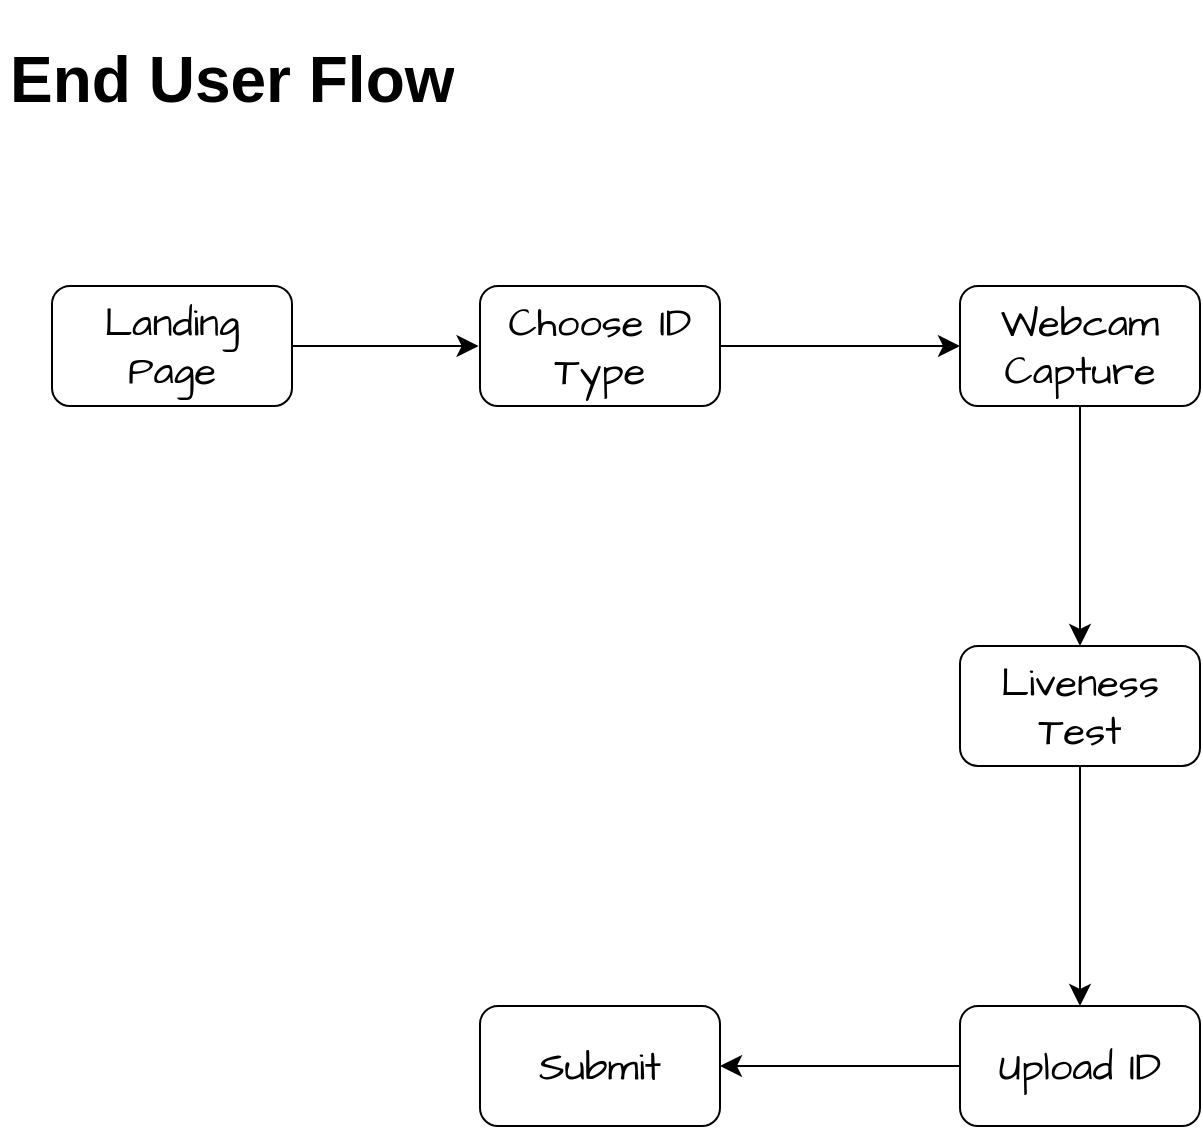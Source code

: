 <mxfile version="20.8.16" type="device" pages="2"><diagram name="End User" id="Qyc--iaGHAh5-Ae4AnMX"><mxGraphModel dx="819" dy="547" grid="0" gridSize="10" guides="1" tooltips="1" connect="1" arrows="1" fold="1" page="1" pageScale="1" pageWidth="827" pageHeight="1169" math="0" shadow="0"><root><mxCell id="0"/><mxCell id="1" parent="0"/><mxCell id="5YdmAKAY92270cyozKU5-1" value="&lt;h1&gt;End User Flow&lt;/h1&gt;" style="text;html=1;strokeColor=none;fillColor=none;spacing=5;spacingTop=-20;whiteSpace=wrap;overflow=hidden;rounded=0;fontSize=16;" parent="1" vertex="1"><mxGeometry x="24" y="223" width="365" height="54" as="geometry"/></mxCell><mxCell id="y6qt0Vv7injJJmx0EpVG-2" style="edgeStyle=none;curved=1;rounded=0;orthogonalLoop=1;jettySize=auto;html=1;fontSize=12;startSize=8;endSize=8;" edge="1" parent="1" source="y6qt0Vv7injJJmx0EpVG-1"><mxGeometry relative="1" as="geometry"><mxPoint x="263.286" y="386" as="targetPoint"/></mxGeometry></mxCell><mxCell id="y6qt0Vv7injJJmx0EpVG-1" value="Landing Page" style="rounded=1;whiteSpace=wrap;html=1;hachureGap=4;fontFamily=Architects Daughter;fontSource=https%3A%2F%2Ffonts.googleapis.com%2Fcss%3Ffamily%3DArchitects%2BDaughter;fontSize=20;" vertex="1" parent="1"><mxGeometry x="50" y="356" width="120" height="60" as="geometry"/></mxCell><mxCell id="y6qt0Vv7injJJmx0EpVG-5" value="" style="edgeStyle=none;curved=1;rounded=0;orthogonalLoop=1;jettySize=auto;html=1;fontSize=12;startSize=8;endSize=8;" edge="1" parent="1" source="y6qt0Vv7injJJmx0EpVG-3" target="y6qt0Vv7injJJmx0EpVG-4"><mxGeometry relative="1" as="geometry"/></mxCell><mxCell id="y6qt0Vv7injJJmx0EpVG-3" value="Choose ID Type" style="rounded=1;whiteSpace=wrap;html=1;hachureGap=4;fontFamily=Architects Daughter;fontSource=https%3A%2F%2Ffonts.googleapis.com%2Fcss%3Ffamily%3DArchitects%2BDaughter;fontSize=20;" vertex="1" parent="1"><mxGeometry x="264" y="356" width="120" height="60" as="geometry"/></mxCell><mxCell id="y6qt0Vv7injJJmx0EpVG-7" value="" style="edgeStyle=none;curved=1;rounded=0;orthogonalLoop=1;jettySize=auto;html=1;fontSize=12;startSize=8;endSize=8;" edge="1" parent="1" source="y6qt0Vv7injJJmx0EpVG-4" target="y6qt0Vv7injJJmx0EpVG-6"><mxGeometry relative="1" as="geometry"/></mxCell><mxCell id="y6qt0Vv7injJJmx0EpVG-4" value="Webcam Capture" style="whiteSpace=wrap;html=1;fontSize=20;fontFamily=Architects Daughter;rounded=1;hachureGap=4;fontSource=https%3A%2F%2Ffonts.googleapis.com%2Fcss%3Ffamily%3DArchitects%2BDaughter;" vertex="1" parent="1"><mxGeometry x="504" y="356" width="120" height="60" as="geometry"/></mxCell><mxCell id="y6qt0Vv7injJJmx0EpVG-9" value="" style="edgeStyle=none;curved=1;rounded=0;orthogonalLoop=1;jettySize=auto;html=1;fontSize=12;startSize=8;endSize=8;" edge="1" parent="1" source="y6qt0Vv7injJJmx0EpVG-6" target="y6qt0Vv7injJJmx0EpVG-8"><mxGeometry relative="1" as="geometry"/></mxCell><mxCell id="y6qt0Vv7injJJmx0EpVG-6" value="Liveness Test" style="whiteSpace=wrap;html=1;fontSize=20;fontFamily=Architects Daughter;rounded=1;hachureGap=4;fontSource=https%3A%2F%2Ffonts.googleapis.com%2Fcss%3Ffamily%3DArchitects%2BDaughter;" vertex="1" parent="1"><mxGeometry x="504" y="536" width="120" height="60" as="geometry"/></mxCell><mxCell id="y6qt0Vv7injJJmx0EpVG-11" value="" style="edgeStyle=none;curved=1;rounded=0;orthogonalLoop=1;jettySize=auto;html=1;fontSize=12;startSize=8;endSize=8;" edge="1" parent="1" source="y6qt0Vv7injJJmx0EpVG-8" target="y6qt0Vv7injJJmx0EpVG-10"><mxGeometry relative="1" as="geometry"/></mxCell><mxCell id="y6qt0Vv7injJJmx0EpVG-8" value="Upload ID" style="whiteSpace=wrap;html=1;fontSize=20;fontFamily=Architects Daughter;rounded=1;hachureGap=4;fontSource=https%3A%2F%2Ffonts.googleapis.com%2Fcss%3Ffamily%3DArchitects%2BDaughter;" vertex="1" parent="1"><mxGeometry x="504" y="716" width="120" height="60" as="geometry"/></mxCell><mxCell id="y6qt0Vv7injJJmx0EpVG-10" value="Submit" style="whiteSpace=wrap;html=1;fontSize=20;fontFamily=Architects Daughter;rounded=1;hachureGap=4;fontSource=https%3A%2F%2Ffonts.googleapis.com%2Fcss%3Ffamily%3DArchitects%2BDaughter;" vertex="1" parent="1"><mxGeometry x="264" y="716" width="120" height="60" as="geometry"/></mxCell></root></mxGraphModel></diagram><diagram id="ukZFBgHEVqEfcZx1IrOu" name="Backend"><mxGraphModel dx="2234" dy="1357" grid="0" gridSize="10" guides="1" tooltips="1" connect="1" arrows="1" fold="1" page="0" pageScale="1" pageWidth="827" pageHeight="1169" math="0" shadow="0"><root><mxCell id="0"/><mxCell id="1" parent="0"/><mxCell id="Oh1PyW1WxwDCFq1Ypzxy-7" style="edgeStyle=none;curved=1;rounded=0;orthogonalLoop=1;jettySize=auto;html=1;fontSize=12;startSize=8;endSize=8;" edge="1" parent="1" source="Oh1PyW1WxwDCFq1Ypzxy-1" target="Oh1PyW1WxwDCFq1Ypzxy-6"><mxGeometry relative="1" as="geometry"/></mxCell><mxCell id="Oh1PyW1WxwDCFq1Ypzxy-1" value="" style="sketch=0;points=[[0,0,0],[0.25,0,0],[0.5,0,0],[0.75,0,0],[1,0,0],[0,1,0],[0.25,1,0],[0.5,1,0],[0.75,1,0],[1,1,0],[0,0.25,0],[0,0.5,0],[0,0.75,0],[1,0.25,0],[1,0.5,0],[1,0.75,0]];outlineConnect=0;fontColor=#232F3E;gradientColor=#FF4F8B;gradientDirection=north;fillColor=#BC1356;strokeColor=#ffffff;dashed=0;verticalLabelPosition=bottom;verticalAlign=top;align=center;html=1;fontSize=12;fontStyle=0;aspect=fixed;shape=mxgraph.aws4.resourceIcon;resIcon=mxgraph.aws4.api_gateway;" vertex="1" parent="1"><mxGeometry x="-478" y="148" width="78" height="78" as="geometry"/></mxCell><mxCell id="Oh1PyW1WxwDCFq1Ypzxy-5" style="edgeStyle=none;curved=1;rounded=0;orthogonalLoop=1;jettySize=auto;html=1;entryX=0;entryY=0.5;entryDx=0;entryDy=0;fontSize=12;startSize=8;endSize=8;" edge="1" parent="1" source="Oh1PyW1WxwDCFq1Ypzxy-2" target="Oh1PyW1WxwDCFq1Ypzxy-4"><mxGeometry relative="1" as="geometry"/></mxCell><mxCell id="Oh1PyW1WxwDCFq1Ypzxy-2" value="" style="sketch=0;points=[[0,0,0],[0.25,0,0],[0.5,0,0],[0.75,0,0],[1,0,0],[0,1,0],[0.25,1,0],[0.5,1,0],[0.75,1,0],[1,1,0],[0,0.25,0],[0,0.5,0],[0,0.75,0],[1,0.25,0],[1,0.5,0],[1,0.75,0]];outlineConnect=0;fontColor=#232F3E;gradientColor=#FF4F8B;gradientDirection=north;fillColor=#BC1356;strokeColor=#ffffff;dashed=0;verticalLabelPosition=bottom;verticalAlign=top;align=center;html=1;fontSize=12;fontStyle=0;aspect=fixed;shape=mxgraph.aws4.resourceIcon;resIcon=mxgraph.aws4.sqs;" vertex="1" parent="1"><mxGeometry x="-115" y="146" width="78" height="78" as="geometry"/></mxCell><mxCell id="Oh1PyW1WxwDCFq1Ypzxy-32" style="edgeStyle=none;curved=1;rounded=0;orthogonalLoop=1;jettySize=auto;html=1;exitX=0;exitY=0.75;exitDx=0;exitDy=0;entryX=1;entryY=0.5;entryDx=0;entryDy=0;entryPerimeter=0;fontSize=12;startSize=8;endSize=8;" edge="1" parent="1" source="Oh1PyW1WxwDCFq1Ypzxy-4" target="Oh1PyW1WxwDCFq1Ypzxy-31"><mxGeometry relative="1" as="geometry"/></mxCell><mxCell id="Oh1PyW1WxwDCFq1Ypzxy-4" value="AWS Step Functions workflow" style="points=[[0,0],[0.25,0],[0.5,0],[0.75,0],[1,0],[1,0.25],[1,0.5],[1,0.75],[1,1],[0.75,1],[0.5,1],[0.25,1],[0,1],[0,0.75],[0,0.5],[0,0.25]];outlineConnect=0;gradientColor=none;html=1;whiteSpace=wrap;fontSize=12;fontStyle=0;container=1;pointerEvents=0;collapsible=0;recursiveResize=0;shape=mxgraph.aws4.group;grIcon=mxgraph.aws4.group_aws_step_functions_workflow;strokeColor=#CD2264;fillColor=none;verticalAlign=top;align=left;spacingLeft=30;fontColor=#CD2264;dashed=0;" vertex="1" parent="1"><mxGeometry x="174" y="-394" width="586" height="1161.5" as="geometry"/></mxCell><mxCell id="Oh1PyW1WxwDCFq1Ypzxy-23" style="edgeStyle=none;curved=1;rounded=0;orthogonalLoop=1;jettySize=auto;html=1;exitX=0.5;exitY=1;exitDx=0;exitDy=0;entryX=0.5;entryY=0;entryDx=0;entryDy=0;fontSize=12;startSize=8;endSize=8;" edge="1" parent="Oh1PyW1WxwDCFq1Ypzxy-4" source="Oh1PyW1WxwDCFq1Ypzxy-13" target="Oh1PyW1WxwDCFq1Ypzxy-14"><mxGeometry relative="1" as="geometry"/></mxCell><mxCell id="Oh1PyW1WxwDCFq1Ypzxy-13" value="Get Request Details" style="rounded=1;whiteSpace=wrap;html=1;fontSize=16;" vertex="1" parent="Oh1PyW1WxwDCFq1Ypzxy-4"><mxGeometry x="130" y="43.5" width="120" height="51.5" as="geometry"/></mxCell><mxCell id="Oh1PyW1WxwDCFq1Ypzxy-24" style="edgeStyle=none;curved=1;rounded=0;orthogonalLoop=1;jettySize=auto;html=1;exitX=0.5;exitY=1;exitDx=0;exitDy=0;fontSize=12;startSize=8;endSize=8;" edge="1" parent="Oh1PyW1WxwDCFq1Ypzxy-4" source="Oh1PyW1WxwDCFq1Ypzxy-14" target="Oh1PyW1WxwDCFq1Ypzxy-15"><mxGeometry relative="1" as="geometry"/></mxCell><mxCell id="Oh1PyW1WxwDCFq1Ypzxy-39" style="edgeStyle=orthogonalEdgeStyle;rounded=0;orthogonalLoop=1;jettySize=auto;html=1;exitX=1;exitY=0.5;exitDx=0;exitDy=0;fontSize=12;startSize=8;endSize=8;" edge="1" parent="Oh1PyW1WxwDCFq1Ypzxy-4" source="Oh1PyW1WxwDCFq1Ypzxy-14" target="Oh1PyW1WxwDCFq1Ypzxy-38"><mxGeometry relative="1" as="geometry"/></mxCell><mxCell id="Oh1PyW1WxwDCFq1Ypzxy-14" value="Is Valid?" style="rhombus;whiteSpace=wrap;html=1;fontSize=16;" vertex="1" parent="Oh1PyW1WxwDCFq1Ypzxy-4"><mxGeometry x="150" y="135.5" width="80" height="80" as="geometry"/></mxCell><mxCell id="Oh1PyW1WxwDCFq1Ypzxy-25" style="edgeStyle=none;curved=1;rounded=0;orthogonalLoop=1;jettySize=auto;html=1;entryX=0.5;entryY=0;entryDx=0;entryDy=0;fontSize=12;startSize=8;endSize=8;" edge="1" parent="Oh1PyW1WxwDCFq1Ypzxy-4" source="Oh1PyW1WxwDCFq1Ypzxy-15" target="Oh1PyW1WxwDCFq1Ypzxy-16"><mxGeometry relative="1" as="geometry"/></mxCell><mxCell id="Oh1PyW1WxwDCFq1Ypzxy-15" value="Facial Match" style="rounded=1;whiteSpace=wrap;html=1;fontSize=16;" vertex="1" parent="Oh1PyW1WxwDCFq1Ypzxy-4"><mxGeometry x="130" y="260.5" width="120" height="42.5" as="geometry"/></mxCell><mxCell id="Oh1PyW1WxwDCFq1Ypzxy-26" style="edgeStyle=none;curved=1;rounded=0;orthogonalLoop=1;jettySize=auto;html=1;exitX=0.5;exitY=1;exitDx=0;exitDy=0;entryX=0.5;entryY=0;entryDx=0;entryDy=0;fontSize=12;startSize=8;endSize=8;" edge="1" parent="Oh1PyW1WxwDCFq1Ypzxy-4" source="Oh1PyW1WxwDCFq1Ypzxy-16" target="Oh1PyW1WxwDCFq1Ypzxy-17"><mxGeometry relative="1" as="geometry"/></mxCell><mxCell id="Oh1PyW1WxwDCFq1Ypzxy-40" style="edgeStyle=orthogonalEdgeStyle;rounded=0;orthogonalLoop=1;jettySize=auto;html=1;entryX=0.25;entryY=0;entryDx=0;entryDy=0;fontSize=12;startSize=8;endSize=8;" edge="1" parent="Oh1PyW1WxwDCFq1Ypzxy-4" source="Oh1PyW1WxwDCFq1Ypzxy-16" target="Oh1PyW1WxwDCFq1Ypzxy-38"><mxGeometry relative="1" as="geometry"/></mxCell><mxCell id="Oh1PyW1WxwDCFq1Ypzxy-16" value="Matches?" style="rhombus;whiteSpace=wrap;html=1;fontSize=16;" vertex="1" parent="Oh1PyW1WxwDCFq1Ypzxy-4"><mxGeometry x="150" y="365.5" width="80" height="80" as="geometry"/></mxCell><mxCell id="Oh1PyW1WxwDCFq1Ypzxy-27" style="edgeStyle=none;curved=1;rounded=0;orthogonalLoop=1;jettySize=auto;html=1;exitX=0.5;exitY=1;exitDx=0;exitDy=0;entryX=0.5;entryY=0;entryDx=0;entryDy=0;fontSize=12;startSize=8;endSize=8;" edge="1" parent="Oh1PyW1WxwDCFq1Ypzxy-4" source="Oh1PyW1WxwDCFq1Ypzxy-17" target="Oh1PyW1WxwDCFq1Ypzxy-18"><mxGeometry relative="1" as="geometry"/></mxCell><mxCell id="Oh1PyW1WxwDCFq1Ypzxy-17" value="Extract ID Details" style="rounded=1;whiteSpace=wrap;html=1;fontSize=16;" vertex="1" parent="Oh1PyW1WxwDCFq1Ypzxy-4"><mxGeometry x="130" y="503.5" width="120" height="60" as="geometry"/></mxCell><mxCell id="Oh1PyW1WxwDCFq1Ypzxy-28" style="edgeStyle=none;curved=1;rounded=0;orthogonalLoop=1;jettySize=auto;html=1;exitX=0.5;exitY=1;exitDx=0;exitDy=0;fontSize=12;startSize=8;endSize=8;" edge="1" parent="Oh1PyW1WxwDCFq1Ypzxy-4" source="Oh1PyW1WxwDCFq1Ypzxy-18" target="Oh1PyW1WxwDCFq1Ypzxy-19"><mxGeometry relative="1" as="geometry"/></mxCell><mxCell id="Oh1PyW1WxwDCFq1Ypzxy-41" style="edgeStyle=orthogonalEdgeStyle;rounded=0;orthogonalLoop=1;jettySize=auto;html=1;entryX=0.5;entryY=1;entryDx=0;entryDy=0;fontSize=12;startSize=8;endSize=8;" edge="1" parent="Oh1PyW1WxwDCFq1Ypzxy-4" source="Oh1PyW1WxwDCFq1Ypzxy-18" target="Oh1PyW1WxwDCFq1Ypzxy-38"><mxGeometry relative="1" as="geometry"/></mxCell><mxCell id="Oh1PyW1WxwDCFq1Ypzxy-18" value="Details Extractable?" style="rhombus;whiteSpace=wrap;html=1;fontSize=16;" vertex="1" parent="Oh1PyW1WxwDCFq1Ypzxy-4"><mxGeometry x="123" y="621.5" width="131" height="80" as="geometry"/></mxCell><mxCell id="Oh1PyW1WxwDCFq1Ypzxy-29" style="edgeStyle=none;curved=1;rounded=0;orthogonalLoop=1;jettySize=auto;html=1;exitX=0.5;exitY=1;exitDx=0;exitDy=0;entryX=0.5;entryY=0;entryDx=0;entryDy=0;fontSize=12;startSize=8;endSize=8;" edge="1" parent="Oh1PyW1WxwDCFq1Ypzxy-4" source="Oh1PyW1WxwDCFq1Ypzxy-19" target="Oh1PyW1WxwDCFq1Ypzxy-20"><mxGeometry relative="1" as="geometry"/></mxCell><mxCell id="Oh1PyW1WxwDCFq1Ypzxy-19" value="Validate Details" style="rounded=1;whiteSpace=wrap;html=1;fontSize=16;" vertex="1" parent="Oh1PyW1WxwDCFq1Ypzxy-4"><mxGeometry x="128.5" y="766.5" width="120" height="60" as="geometry"/></mxCell><mxCell id="Oh1PyW1WxwDCFq1Ypzxy-30" style="edgeStyle=none;curved=1;rounded=0;orthogonalLoop=1;jettySize=auto;html=1;exitX=0.5;exitY=1;exitDx=0;exitDy=0;entryX=0.5;entryY=0;entryDx=0;entryDy=0;fontSize=12;startSize=8;endSize=8;" edge="1" parent="Oh1PyW1WxwDCFq1Ypzxy-4" source="Oh1PyW1WxwDCFq1Ypzxy-20" target="Oh1PyW1WxwDCFq1Ypzxy-22"><mxGeometry relative="1" as="geometry"/></mxCell><mxCell id="Oh1PyW1WxwDCFq1Ypzxy-42" style="edgeStyle=orthogonalEdgeStyle;rounded=0;orthogonalLoop=1;jettySize=auto;html=1;entryX=0.808;entryY=1.017;entryDx=0;entryDy=0;entryPerimeter=0;fontSize=12;startSize=8;endSize=8;" edge="1" parent="Oh1PyW1WxwDCFq1Ypzxy-4" source="Oh1PyW1WxwDCFq1Ypzxy-20" target="Oh1PyW1WxwDCFq1Ypzxy-38"><mxGeometry relative="1" as="geometry"/></mxCell><mxCell id="Oh1PyW1WxwDCFq1Ypzxy-20" value="Valid?" style="rhombus;whiteSpace=wrap;html=1;fontSize=16;" vertex="1" parent="Oh1PyW1WxwDCFq1Ypzxy-4"><mxGeometry x="148.5" y="868.5" width="80" height="80" as="geometry"/></mxCell><mxCell id="Oh1PyW1WxwDCFq1Ypzxy-22" value="Success" style="rounded=1;whiteSpace=wrap;html=1;fontSize=16;fillStyle=solid;fillColor=#60a917;fontColor=#ffffff;strokeColor=#2D7600;" vertex="1" parent="Oh1PyW1WxwDCFq1Ypzxy-4"><mxGeometry x="128.5" y="1012.5" width="120" height="60" as="geometry"/></mxCell><mxCell id="Oh1PyW1WxwDCFq1Ypzxy-38" value="Failure" style="rounded=1;whiteSpace=wrap;html=1;fontSize=16;fillStyle=solid;fillColor=#d80073;fontColor=#ffffff;strokeColor=#A50040;" vertex="1" parent="Oh1PyW1WxwDCFq1Ypzxy-4"><mxGeometry x="383" y="506" width="120" height="60" as="geometry"/></mxCell><mxCell id="Oh1PyW1WxwDCFq1Ypzxy-43" value="No" style="text;html=1;strokeColor=none;fillColor=none;align=center;verticalAlign=middle;whiteSpace=wrap;rounded=0;fontSize=16;" vertex="1" parent="Oh1PyW1WxwDCFq1Ypzxy-4"><mxGeometry x="280" y="136" width="60" height="30" as="geometry"/></mxCell><mxCell id="Oh1PyW1WxwDCFq1Ypzxy-44" value="No" style="text;html=1;strokeColor=none;fillColor=none;align=center;verticalAlign=middle;whiteSpace=wrap;rounded=0;fontSize=16;" vertex="1" parent="Oh1PyW1WxwDCFq1Ypzxy-4"><mxGeometry x="282" y="365.5" width="60" height="30" as="geometry"/></mxCell><mxCell id="Oh1PyW1WxwDCFq1Ypzxy-45" value="No" style="text;html=1;strokeColor=none;fillColor=none;align=center;verticalAlign=middle;whiteSpace=wrap;rounded=0;fontSize=16;" vertex="1" parent="Oh1PyW1WxwDCFq1Ypzxy-4"><mxGeometry x="288" y="621.5" width="60" height="30" as="geometry"/></mxCell><mxCell id="Oh1PyW1WxwDCFq1Ypzxy-46" value="No" style="text;html=1;strokeColor=none;fillColor=none;align=center;verticalAlign=middle;whiteSpace=wrap;rounded=0;fontSize=16;" vertex="1" parent="Oh1PyW1WxwDCFq1Ypzxy-4"><mxGeometry x="294" y="868.5" width="60" height="30" as="geometry"/></mxCell><mxCell id="Oh1PyW1WxwDCFq1Ypzxy-47" value="Yes" style="text;html=1;strokeColor=none;fillColor=none;align=center;verticalAlign=middle;whiteSpace=wrap;rounded=0;fontSize=16;" vertex="1" parent="Oh1PyW1WxwDCFq1Ypzxy-4"><mxGeometry x="207" y="215.5" width="60" height="30" as="geometry"/></mxCell><mxCell id="Oh1PyW1WxwDCFq1Ypzxy-48" value="Yes" style="text;html=1;strokeColor=none;fillColor=none;align=center;verticalAlign=middle;whiteSpace=wrap;rounded=0;fontSize=16;" vertex="1" parent="Oh1PyW1WxwDCFq1Ypzxy-4"><mxGeometry x="205" y="454" width="60" height="30" as="geometry"/></mxCell><mxCell id="Oh1PyW1WxwDCFq1Ypzxy-49" value="Yes" style="text;html=1;strokeColor=none;fillColor=none;align=center;verticalAlign=middle;whiteSpace=wrap;rounded=0;fontSize=16;" vertex="1" parent="Oh1PyW1WxwDCFq1Ypzxy-4"><mxGeometry x="207" y="719" width="60" height="30" as="geometry"/></mxCell><mxCell id="Oh1PyW1WxwDCFq1Ypzxy-50" value="Yes" style="text;html=1;strokeColor=none;fillColor=none;align=center;verticalAlign=middle;whiteSpace=wrap;rounded=0;fontSize=16;" vertex="1" parent="Oh1PyW1WxwDCFq1Ypzxy-4"><mxGeometry x="205" y="958" width="60" height="30" as="geometry"/></mxCell><mxCell id="Oh1PyW1WxwDCFq1Ypzxy-51" value="" style="sketch=0;points=[[0,0,0],[0.25,0,0],[0.5,0,0],[0.75,0,0],[1,0,0],[0,1,0],[0.25,1,0],[0.5,1,0],[0.75,1,0],[1,1,0],[0,0.25,0],[0,0.5,0],[0,0.75,0],[1,0.25,0],[1,0.5,0],[1,0.75,0]];outlineConnect=0;fontColor=#232F3E;gradientColor=#4AB29A;gradientDirection=north;fillColor=#116D5B;strokeColor=#ffffff;dashed=0;verticalLabelPosition=bottom;verticalAlign=top;align=center;html=1;fontSize=12;fontStyle=0;aspect=fixed;shape=mxgraph.aws4.resourceIcon;resIcon=mxgraph.aws4.rekognition_2;fillStyle=solid;" vertex="1" parent="Oh1PyW1WxwDCFq1Ypzxy-4"><mxGeometry x="13" y="264.5" width="34.5" height="34.5" as="geometry"/></mxCell><mxCell id="Oh1PyW1WxwDCFq1Ypzxy-52" value="" style="sketch=0;outlineConnect=0;fontColor=#232F3E;gradientColor=none;fillColor=#D45B07;strokeColor=none;dashed=0;verticalLabelPosition=bottom;verticalAlign=top;align=center;html=1;fontSize=12;fontStyle=0;aspect=fixed;pointerEvents=1;shape=mxgraph.aws4.lambda_function;fillStyle=solid;" vertex="1" parent="Oh1PyW1WxwDCFq1Ypzxy-4"><mxGeometry x="55" y="265.87" width="31.75" height="31.75" as="geometry"/></mxCell><mxCell id="Oh1PyW1WxwDCFq1Ypzxy-53" value="" style="sketch=0;outlineConnect=0;fontColor=#232F3E;gradientColor=none;fillColor=#3F8624;strokeColor=none;dashed=0;verticalLabelPosition=bottom;verticalAlign=top;align=center;html=1;fontSize=12;fontStyle=0;aspect=fixed;pointerEvents=1;shape=mxgraph.aws4.bucket;fillStyle=solid;" vertex="1" parent="Oh1PyW1WxwDCFq1Ypzxy-4"><mxGeometry x="96.19" y="267.8" width="26.81" height="27.88" as="geometry"/></mxCell><mxCell id="Oh1PyW1WxwDCFq1Ypzxy-54" value="" style="sketch=0;points=[[0,0,0],[0.25,0,0],[0.5,0,0],[0.75,0,0],[1,0,0],[0,1,0],[0.25,1,0],[0.5,1,0],[0.75,1,0],[1,1,0],[0,0.25,0],[0,0.5,0],[0,0.75,0],[1,0.25,0],[1,0.5,0],[1,0.75,0]];outlineConnect=0;fontColor=#232F3E;gradientColor=#4AB29A;gradientDirection=north;fillColor=#116D5B;strokeColor=#ffffff;dashed=0;verticalLabelPosition=bottom;verticalAlign=top;align=center;html=1;fontSize=12;fontStyle=0;aspect=fixed;shape=mxgraph.aws4.resourceIcon;resIcon=mxgraph.aws4.textract;fillStyle=solid;" vertex="1" parent="Oh1PyW1WxwDCFq1Ypzxy-4"><mxGeometry x="11.5" y="513.01" width="36" height="36" as="geometry"/></mxCell><mxCell id="Oh1PyW1WxwDCFq1Ypzxy-55" value="" style="sketch=0;outlineConnect=0;fontColor=#232F3E;gradientColor=none;fillColor=#D45B07;strokeColor=none;dashed=0;verticalLabelPosition=bottom;verticalAlign=top;align=center;html=1;fontSize=12;fontStyle=0;aspect=fixed;pointerEvents=1;shape=mxgraph.aws4.lambda_function;fillStyle=solid;" vertex="1" parent="Oh1PyW1WxwDCFq1Ypzxy-4"><mxGeometry x="53" y="515.13" width="31.75" height="31.75" as="geometry"/></mxCell><mxCell id="Oh1PyW1WxwDCFq1Ypzxy-56" value="" style="sketch=0;outlineConnect=0;fontColor=#232F3E;gradientColor=none;fillColor=#3F8624;strokeColor=none;dashed=0;verticalLabelPosition=bottom;verticalAlign=top;align=center;html=1;fontSize=12;fontStyle=0;aspect=fixed;pointerEvents=1;shape=mxgraph.aws4.bucket;fillStyle=solid;" vertex="1" parent="Oh1PyW1WxwDCFq1Ypzxy-4"><mxGeometry x="96.19" y="517.07" width="26.81" height="27.88" as="geometry"/></mxCell><mxCell id="Oh1PyW1WxwDCFq1Ypzxy-57" value="" style="sketch=0;html=1;dashed=0;whitespace=wrap;fillColor=#2875E2;strokeColor=#ffffff;points=[[0.005,0.63,0],[0.1,0.2,0],[0.9,0.2,0],[0.5,0,0],[0.995,0.63,0],[0.72,0.99,0],[0.5,1,0],[0.28,0.99,0]];verticalLabelPosition=bottom;align=center;verticalAlign=top;shape=mxgraph.kubernetes.icon;prIcon=api;fillStyle=solid;fontSize=16;" vertex="1" parent="Oh1PyW1WxwDCFq1Ypzxy-4"><mxGeometry x="55" y="769" width="50" height="48" as="geometry"/></mxCell><mxCell id="Oh1PyW1WxwDCFq1Ypzxy-8" style="edgeStyle=none;curved=1;rounded=0;orthogonalLoop=1;jettySize=auto;html=1;fontSize=12;startSize=8;endSize=8;" edge="1" parent="1" source="Oh1PyW1WxwDCFq1Ypzxy-6" target="Oh1PyW1WxwDCFq1Ypzxy-2"><mxGeometry relative="1" as="geometry"/></mxCell><mxCell id="Oh1PyW1WxwDCFq1Ypzxy-11" style="edgeStyle=none;curved=1;rounded=0;orthogonalLoop=1;jettySize=auto;html=1;fontSize=12;startSize=8;endSize=8;" edge="1" parent="1" source="Oh1PyW1WxwDCFq1Ypzxy-6" target="Oh1PyW1WxwDCFq1Ypzxy-10"><mxGeometry relative="1" as="geometry"/></mxCell><mxCell id="Oh1PyW1WxwDCFq1Ypzxy-37" style="edgeStyle=orthogonalEdgeStyle;rounded=0;orthogonalLoop=1;jettySize=auto;html=1;fontSize=12;startSize=8;endSize=8;" edge="1" parent="1" source="Oh1PyW1WxwDCFq1Ypzxy-6" target="Oh1PyW1WxwDCFq1Ypzxy-36"><mxGeometry relative="1" as="geometry"/></mxCell><mxCell id="Oh1PyW1WxwDCFq1Ypzxy-6" value="" style="sketch=0;outlineConnect=0;fontColor=#232F3E;gradientColor=none;fillColor=#D45B07;strokeColor=none;dashed=0;verticalLabelPosition=bottom;verticalAlign=top;align=center;html=1;fontSize=12;fontStyle=0;aspect=fixed;pointerEvents=1;shape=mxgraph.aws4.lambda_function;" vertex="1" parent="1"><mxGeometry x="-282" y="163" width="40" height="40" as="geometry"/></mxCell><mxCell id="Oh1PyW1WxwDCFq1Ypzxy-10" value="" style="sketch=0;points=[[0,0,0],[0.25,0,0],[0.5,0,0],[0.75,0,0],[1,0,0],[0,1,0],[0.25,1,0],[0.5,1,0],[0.75,1,0],[1,1,0],[0,0.25,0],[0,0.5,0],[0,0.75,0],[1,0.25,0],[1,0.5,0],[1,0.75,0]];outlineConnect=0;fontColor=#232F3E;gradientColor=#4D72F3;gradientDirection=north;fillColor=#3334B9;strokeColor=#ffffff;dashed=0;verticalLabelPosition=bottom;verticalAlign=top;align=center;html=1;fontSize=12;fontStyle=0;aspect=fixed;shape=mxgraph.aws4.resourceIcon;resIcon=mxgraph.aws4.dynamodb;" vertex="1" parent="1"><mxGeometry x="-297" y="292" width="78" height="78" as="geometry"/></mxCell><mxCell id="Oh1PyW1WxwDCFq1Ypzxy-34" style="edgeStyle=orthogonalEdgeStyle;rounded=0;orthogonalLoop=1;jettySize=auto;html=1;fontSize=12;startSize=8;endSize=8;" edge="1" parent="1" source="Oh1PyW1WxwDCFq1Ypzxy-31" target="Oh1PyW1WxwDCFq1Ypzxy-33"><mxGeometry relative="1" as="geometry"/></mxCell><mxCell id="Oh1PyW1WxwDCFq1Ypzxy-31" value="" style="sketch=0;points=[[0,0,0],[0.25,0,0],[0.5,0,0],[0.75,0,0],[1,0,0],[0,1,0],[0.25,1,0],[0.5,1,0],[0.75,1,0],[1,1,0],[0,0.25,0],[0,0.5,0],[0,0.75,0],[1,0.25,0],[1,0.5,0],[1,0.75,0]];outlineConnect=0;fontColor=#232F3E;gradientColor=#FF4F8B;gradientDirection=north;fillColor=#BC1356;strokeColor=#ffffff;dashed=0;verticalLabelPosition=bottom;verticalAlign=top;align=center;html=1;fontSize=12;fontStyle=0;aspect=fixed;shape=mxgraph.aws4.resourceIcon;resIcon=mxgraph.aws4.eventbridge;" vertex="1" parent="1"><mxGeometry x="-297" y="442" width="78" height="78" as="geometry"/></mxCell><mxCell id="Oh1PyW1WxwDCFq1Ypzxy-35" style="edgeStyle=orthogonalEdgeStyle;rounded=0;orthogonalLoop=1;jettySize=auto;html=1;fontSize=12;startSize=8;endSize=8;" edge="1" parent="1" source="Oh1PyW1WxwDCFq1Ypzxy-33" target="Oh1PyW1WxwDCFq1Ypzxy-1"><mxGeometry relative="1" as="geometry"/></mxCell><mxCell id="Oh1PyW1WxwDCFq1Ypzxy-58" style="edgeStyle=orthogonalEdgeStyle;rounded=0;orthogonalLoop=1;jettySize=auto;html=1;fontSize=12;startSize=8;endSize=8;" edge="1" parent="1" source="Oh1PyW1WxwDCFq1Ypzxy-33" target="Oh1PyW1WxwDCFq1Ypzxy-10"><mxGeometry relative="1" as="geometry"/></mxCell><mxCell id="Oh1PyW1WxwDCFq1Ypzxy-33" value="" style="sketch=0;outlineConnect=0;fontColor=#232F3E;gradientColor=none;fillColor=#D45B07;strokeColor=none;dashed=0;verticalLabelPosition=bottom;verticalAlign=top;align=center;html=1;fontSize=12;fontStyle=0;aspect=fixed;pointerEvents=1;shape=mxgraph.aws4.lambda_function;" vertex="1" parent="1"><mxGeometry x="-463" y="307" width="48" height="48" as="geometry"/></mxCell><mxCell id="Oh1PyW1WxwDCFq1Ypzxy-36" value="" style="sketch=0;outlineConnect=0;fontColor=#232F3E;gradientColor=none;fillColor=#3F8624;strokeColor=none;dashed=0;verticalLabelPosition=bottom;verticalAlign=top;align=center;html=1;fontSize=12;fontStyle=0;aspect=fixed;pointerEvents=1;shape=mxgraph.aws4.bucket;" vertex="1" parent="1"><mxGeometry x="-299" y="-32" width="75" height="78" as="geometry"/></mxCell></root></mxGraphModel></diagram></mxfile>